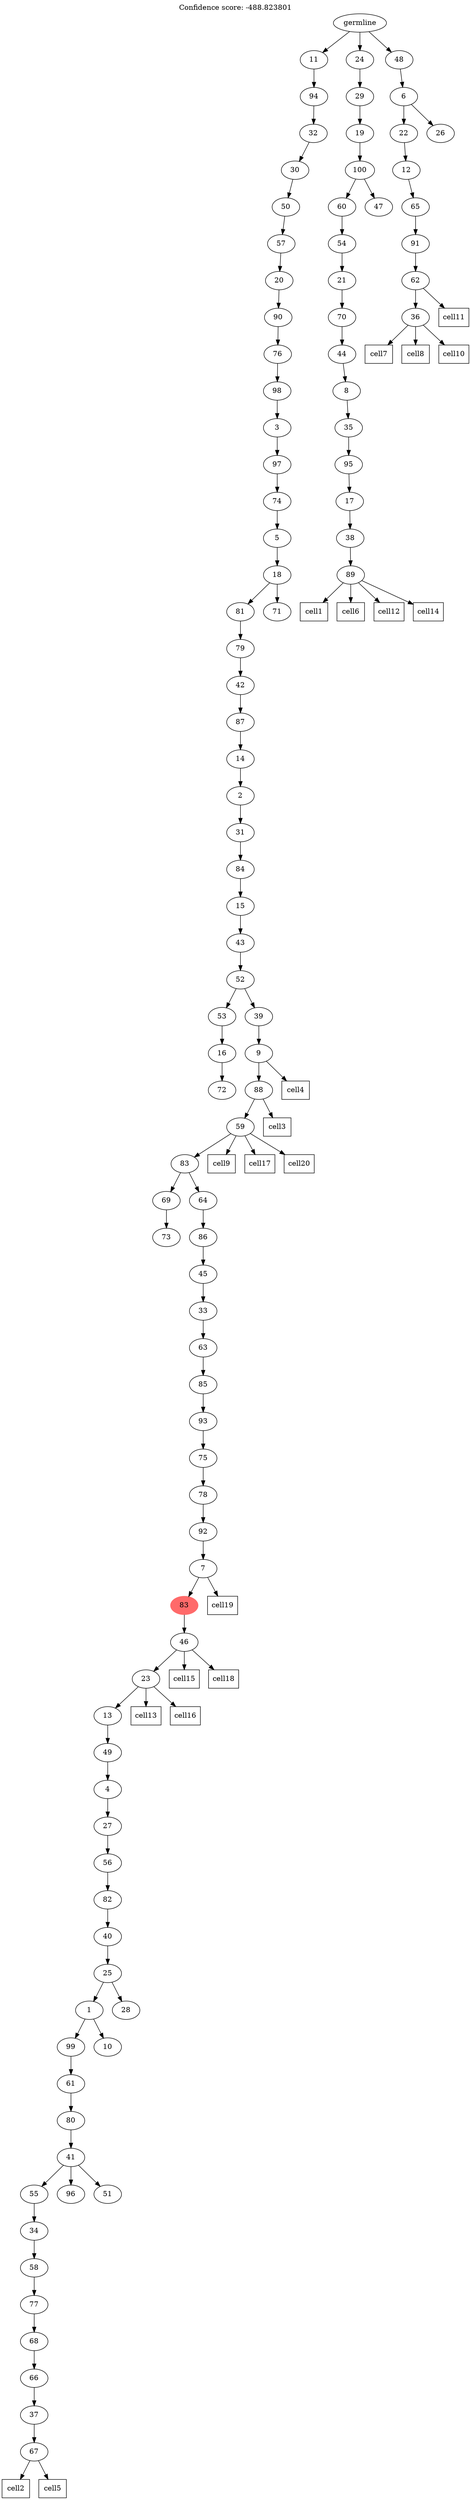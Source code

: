 digraph g {
	"99" -> "100";
	"100" [label="72"];
	"98" -> "99";
	"99" [label="16"];
	"96" -> "97";
	"97" [label="73"];
	"91" -> "92";
	"92" [label="67"];
	"90" -> "91";
	"91" [label="37"];
	"89" -> "90";
	"90" [label="66"];
	"88" -> "89";
	"89" [label="68"];
	"87" -> "88";
	"88" [label="77"];
	"86" -> "87";
	"87" [label="58"];
	"85" -> "86";
	"86" [label="34"];
	"84" -> "85";
	"85" [label="55"];
	"84" -> "93";
	"93" [label="96"];
	"84" -> "94";
	"94" [label="51"];
	"83" -> "84";
	"84" [label="41"];
	"82" -> "83";
	"83" [label="80"];
	"81" -> "82";
	"82" [label="61"];
	"79" -> "80";
	"80" [label="10"];
	"79" -> "81";
	"81" [label="99"];
	"78" -> "79";
	"79" [label="1"];
	"78" -> "95";
	"95" [label="28"];
	"77" -> "78";
	"78" [label="25"];
	"76" -> "77";
	"77" [label="40"];
	"75" -> "76";
	"76" [label="82"];
	"74" -> "75";
	"75" [label="56"];
	"73" -> "74";
	"74" [label="27"];
	"72" -> "73";
	"73" [label="4"];
	"71" -> "72";
	"72" [label="49"];
	"70" -> "71";
	"71" [label="13"];
	"69" -> "70";
	"70" [label="23"];
	"68" -> "69";
	"69" [label="46"];
	"67" -> "68";
	"68" [color=indianred1, style=filled, label="83"];
	"66" -> "67";
	"67" [label="7"];
	"65" -> "66";
	"66" [label="92"];
	"64" -> "65";
	"65" [label="78"];
	"63" -> "64";
	"64" [label="75"];
	"62" -> "63";
	"63" [label="93"];
	"61" -> "62";
	"62" [label="85"];
	"60" -> "61";
	"61" [label="63"];
	"59" -> "60";
	"60" [label="33"];
	"58" -> "59";
	"59" [label="45"];
	"57" -> "58";
	"58" [label="86"];
	"56" -> "57";
	"57" [label="64"];
	"56" -> "96";
	"96" [label="69"];
	"55" -> "56";
	"56" [label="83"];
	"54" -> "55";
	"55" [label="59"];
	"53" -> "54";
	"54" [label="88"];
	"52" -> "53";
	"53" [label="9"];
	"51" -> "52";
	"52" [label="39"];
	"51" -> "98";
	"98" [label="53"];
	"50" -> "51";
	"51" [label="52"];
	"49" -> "50";
	"50" [label="43"];
	"48" -> "49";
	"49" [label="15"];
	"47" -> "48";
	"48" [label="84"];
	"46" -> "47";
	"47" [label="31"];
	"45" -> "46";
	"46" [label="2"];
	"44" -> "45";
	"45" [label="14"];
	"43" -> "44";
	"44" [label="87"];
	"42" -> "43";
	"43" [label="42"];
	"41" -> "42";
	"42" [label="79"];
	"40" -> "41";
	"41" [label="81"];
	"40" -> "101";
	"101" [label="71"];
	"39" -> "40";
	"40" [label="18"];
	"38" -> "39";
	"39" [label="5"];
	"37" -> "38";
	"38" [label="74"];
	"36" -> "37";
	"37" [label="97"];
	"35" -> "36";
	"36" [label="3"];
	"34" -> "35";
	"35" [label="98"];
	"33" -> "34";
	"34" [label="76"];
	"32" -> "33";
	"33" [label="90"];
	"31" -> "32";
	"32" [label="20"];
	"30" -> "31";
	"31" [label="57"];
	"29" -> "30";
	"30" [label="50"];
	"28" -> "29";
	"29" [label="30"];
	"27" -> "28";
	"28" [label="32"];
	"26" -> "27";
	"27" [label="94"];
	"23" -> "24";
	"24" [label="89"];
	"22" -> "23";
	"23" [label="38"];
	"21" -> "22";
	"22" [label="17"];
	"20" -> "21";
	"21" [label="95"];
	"19" -> "20";
	"20" [label="35"];
	"18" -> "19";
	"19" [label="8"];
	"17" -> "18";
	"18" [label="44"];
	"16" -> "17";
	"17" [label="70"];
	"15" -> "16";
	"16" [label="21"];
	"14" -> "15";
	"15" [label="54"];
	"13" -> "14";
	"14" [label="60"];
	"13" -> "25";
	"25" [label="47"];
	"12" -> "13";
	"13" [label="100"];
	"11" -> "12";
	"12" [label="19"];
	"10" -> "11";
	"11" [label="29"];
	"7" -> "8";
	"8" [label="36"];
	"6" -> "7";
	"7" [label="62"];
	"5" -> "6";
	"6" [label="91"];
	"4" -> "5";
	"5" [label="65"];
	"3" -> "4";
	"4" [label="12"];
	"2" -> "3";
	"3" [label="22"];
	"2" -> "9";
	"9" [label="26"];
	"1" -> "2";
	"2" [label="6"];
	"0" -> "1";
	"1" [label="48"];
	"0" -> "10";
	"10" [label="24"];
	"0" -> "26";
	"26" [label="11"];
	"0" [label="germline"];
	"24" -> "cell1";
	"cell1" [shape=box];
	"92" -> "cell2";
	"cell2" [shape=box];
	"54" -> "cell3";
	"cell3" [shape=box];
	"53" -> "cell4";
	"cell4" [shape=box];
	"92" -> "cell5";
	"cell5" [shape=box];
	"24" -> "cell6";
	"cell6" [shape=box];
	"8" -> "cell7";
	"cell7" [shape=box];
	"8" -> "cell8";
	"cell8" [shape=box];
	"55" -> "cell9";
	"cell9" [shape=box];
	"8" -> "cell10";
	"cell10" [shape=box];
	"7" -> "cell11";
	"cell11" [shape=box];
	"24" -> "cell12";
	"cell12" [shape=box];
	"70" -> "cell13";
	"cell13" [shape=box];
	"24" -> "cell14";
	"cell14" [shape=box];
	"69" -> "cell15";
	"cell15" [shape=box];
	"70" -> "cell16";
	"cell16" [shape=box];
	"55" -> "cell17";
	"cell17" [shape=box];
	"69" -> "cell18";
	"cell18" [shape=box];
	"67" -> "cell19";
	"cell19" [shape=box];
	"55" -> "cell20";
	"cell20" [shape=box];
	labelloc="t";
	label="Confidence score: -488.823801";
}

